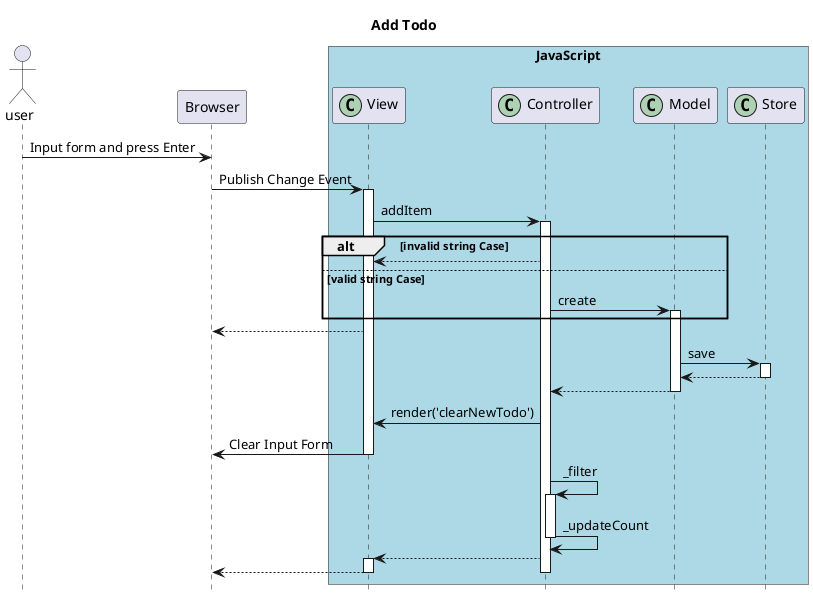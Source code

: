 @startuml
title Add Todo
hide footbox

actor user
user -> Browser: Input form and press Enter
box "JavaScript" #LightBlue
participant View <<(C,#ADD1B2)>>
Browser -> View: Publish Change Event
activate View
participant Controller <<(C,#ADD1B2)>>
View -> Controller: addItem
activate Controller
alt invalid string Case
  Controller --> View:
else valid string Case
  participant Model <<(C,#ADD1B2)>>
  Controller -> Model: create
  activate Model
end
  View --> Browser
  participant Store <<(C,#ADD1B2)>>
  Model -> Store: save
  activate Store
  Store --> Model
  deactivate Store
  Model --> Controller
  deactivate Model
  Controller -> View: render('clearNewTodo')
  end box
  View -> Browser: Clear Input Form
  deactivate View
  Controller -> Controller: _filter
  activate Controller
  Controller -> Controller: _updateCount
  deactivate Controller
  Controller --> View
  activate View
  View --> Browser
  deactivate View
  deactivate Controller
@enduml